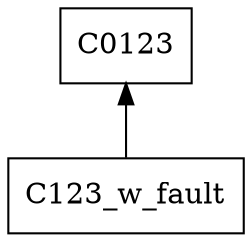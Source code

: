 digraph G {
rankdir=BT 
layout = dot
splines = true
overlap = false
sep ="+10, +10"
esep ="+8, +8"
outputorder=edgesfirst
0 [label = "C0123", shape = box]
1 [label = "C123_w_fault", shape = box]
1 -> 0
}
